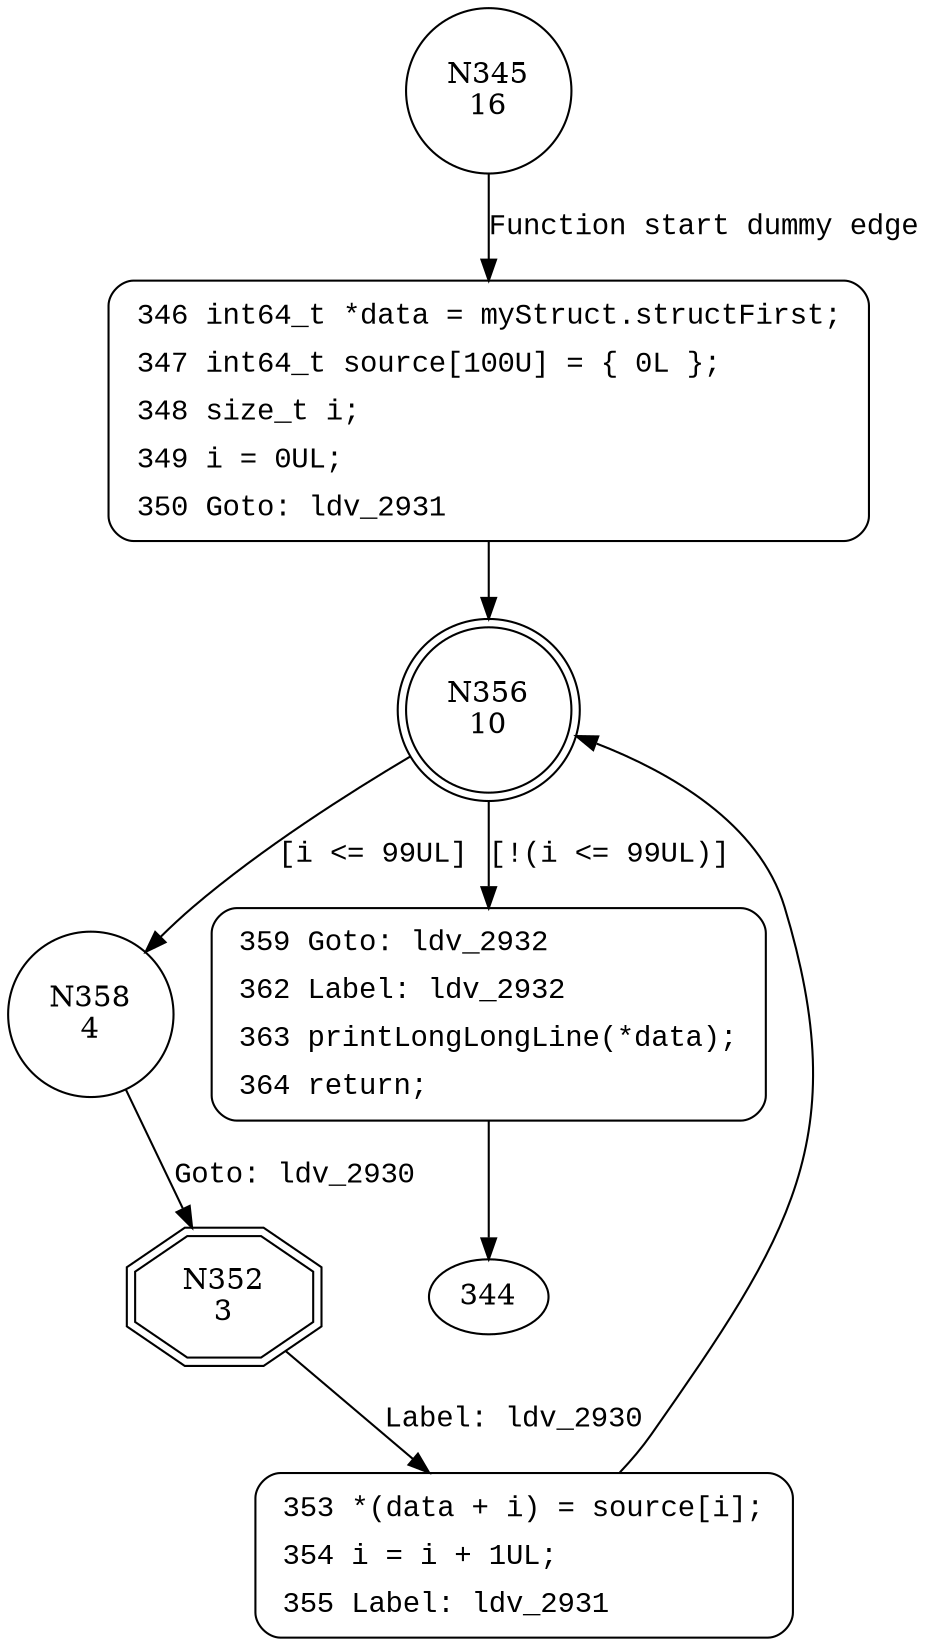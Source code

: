digraph CWE121_Stack_Based_Buffer_Overflow__CWE805_int64_t_declare_loop_67b_goodG2BSink {
345 [shape="circle" label="N345\n16"]
346 [shape="circle" label="N346\n15"]
356 [shape="doublecircle" label="N356\n10"]
358 [shape="circle" label="N358\n4"]
359 [shape="circle" label="N359\n9"]
352 [shape="doubleoctagon" label="N352\n3"]
353 [shape="circle" label="N353\n2"]
346 [style="filled,bold" penwidth="1" fillcolor="white" fontname="Courier New" shape="Mrecord" label=<<table border="0" cellborder="0" cellpadding="3" bgcolor="white"><tr><td align="right">346</td><td align="left">int64_t *data = myStruct.structFirst;</td></tr><tr><td align="right">347</td><td align="left">int64_t source[100U] = &#123; 0L &#125;;</td></tr><tr><td align="right">348</td><td align="left">size_t i;</td></tr><tr><td align="right">349</td><td align="left">i = 0UL;</td></tr><tr><td align="right">350</td><td align="left">Goto: ldv_2931</td></tr></table>>]
346 -> 356[label=""]
359 [style="filled,bold" penwidth="1" fillcolor="white" fontname="Courier New" shape="Mrecord" label=<<table border="0" cellborder="0" cellpadding="3" bgcolor="white"><tr><td align="right">359</td><td align="left">Goto: ldv_2932</td></tr><tr><td align="right">362</td><td align="left">Label: ldv_2932</td></tr><tr><td align="right">363</td><td align="left">printLongLongLine(*data);</td></tr><tr><td align="right">364</td><td align="left">return;</td></tr></table>>]
359 -> 344[label=""]
353 [style="filled,bold" penwidth="1" fillcolor="white" fontname="Courier New" shape="Mrecord" label=<<table border="0" cellborder="0" cellpadding="3" bgcolor="white"><tr><td align="right">353</td><td align="left">*(data + i) = source[i];</td></tr><tr><td align="right">354</td><td align="left">i = i + 1UL;</td></tr><tr><td align="right">355</td><td align="left">Label: ldv_2931</td></tr></table>>]
353 -> 356[label=""]
345 -> 346 [label="Function start dummy edge" fontname="Courier New"]
356 -> 358 [label="[i <= 99UL]" fontname="Courier New"]
356 -> 359 [label="[!(i <= 99UL)]" fontname="Courier New"]
358 -> 352 [label="Goto: ldv_2930" fontname="Courier New"]
352 -> 353 [label="Label: ldv_2930" fontname="Courier New"]
}